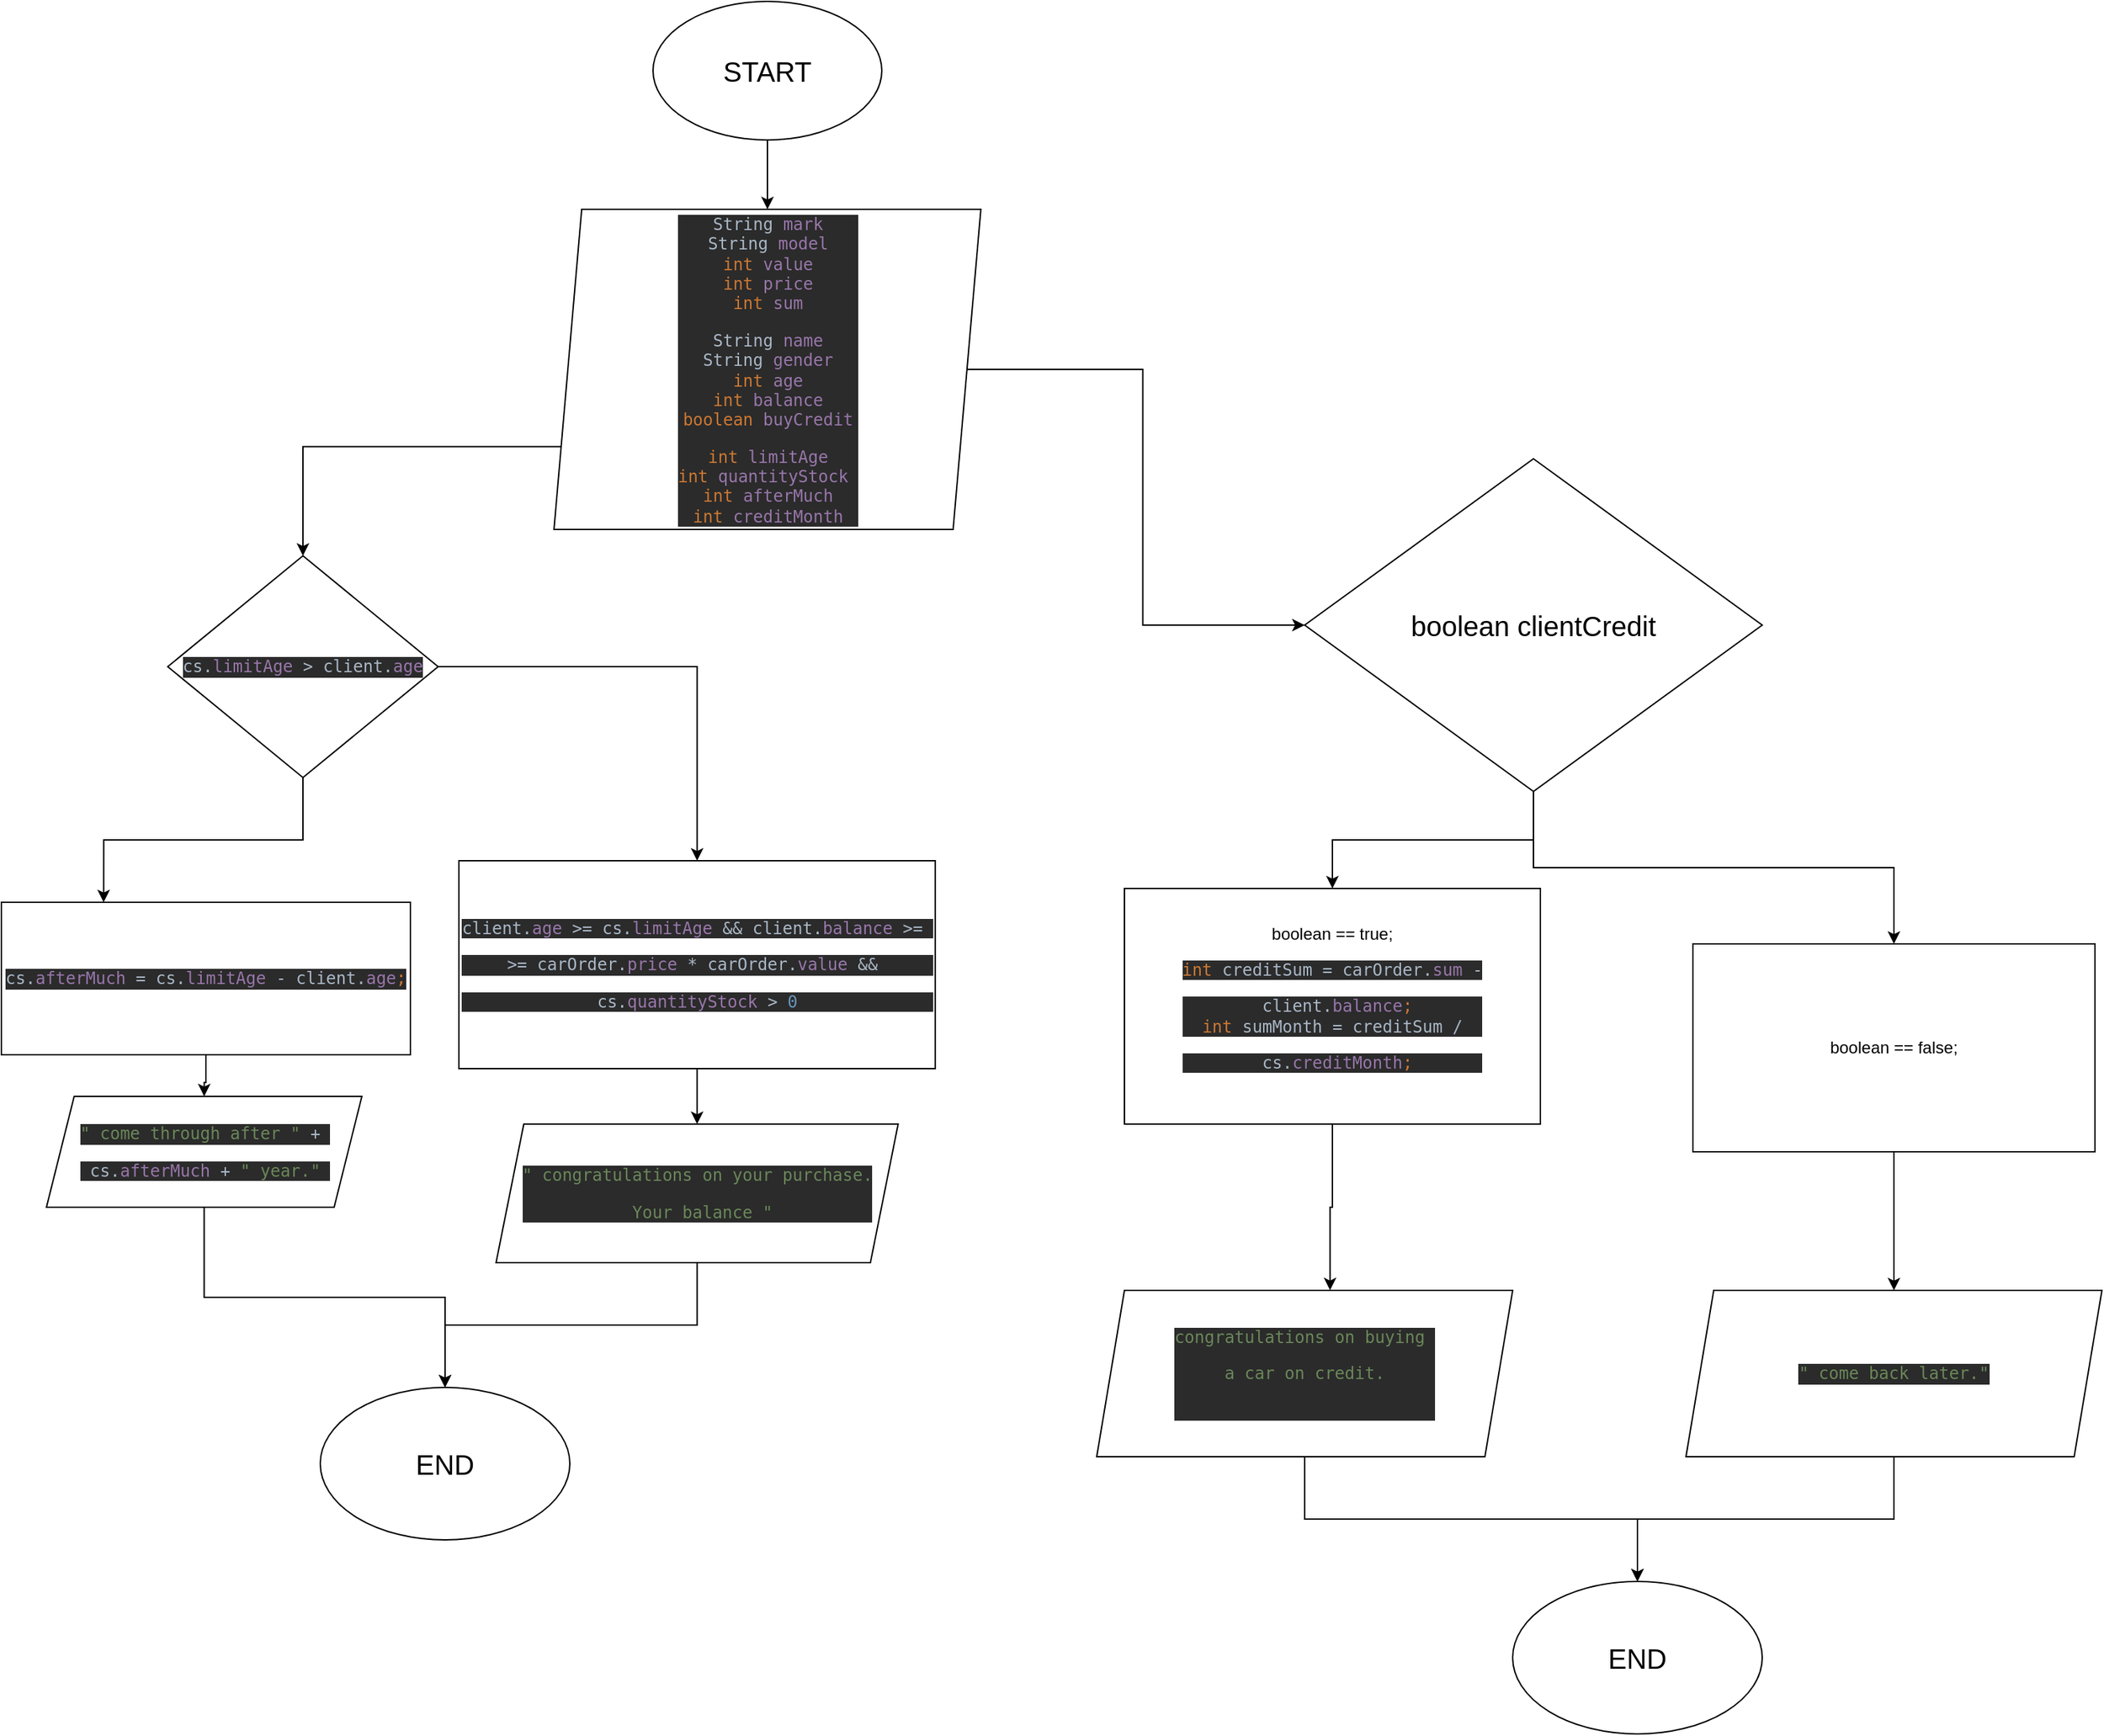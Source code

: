 <mxfile version="20.0.4" type="github">
  <diagram id="ulzMr2vNTdn3lmzr3g9W" name="Page-1">
    <mxGraphModel dx="3560" dy="1753" grid="1" gridSize="10" guides="1" tooltips="1" connect="1" arrows="1" fold="1" page="1" pageScale="1" pageWidth="1169" pageHeight="1654" math="0" shadow="0">
      <root>
        <mxCell id="0" />
        <mxCell id="1" parent="0" />
        <mxCell id="WWwP8-xIb5K2eix_RV-0-9" value="" style="edgeStyle=orthogonalEdgeStyle;rounded=0;orthogonalLoop=1;jettySize=auto;html=1;" edge="1" parent="1" source="WWwP8-xIb5K2eix_RV-0-1" target="WWwP8-xIb5K2eix_RV-0-3">
          <mxGeometry relative="1" as="geometry" />
        </mxCell>
        <mxCell id="WWwP8-xIb5K2eix_RV-0-1" value="&lt;span style=&quot;font-size: 20px;&quot;&gt;START&lt;/span&gt;" style="ellipse;whiteSpace=wrap;html=1;" vertex="1" parent="1">
          <mxGeometry x="930" y="110" width="165" height="100" as="geometry" />
        </mxCell>
        <mxCell id="WWwP8-xIb5K2eix_RV-0-2" value="&lt;font style=&quot;font-size: 20px;&quot;&gt;END&lt;/font&gt;" style="ellipse;whiteSpace=wrap;html=1;" vertex="1" parent="1">
          <mxGeometry x="690" y="1110" width="180" height="110" as="geometry" />
        </mxCell>
        <mxCell id="WWwP8-xIb5K2eix_RV-0-16" style="edgeStyle=orthogonalEdgeStyle;rounded=0;orthogonalLoop=1;jettySize=auto;html=1;exitX=0;exitY=0.75;exitDx=0;exitDy=0;entryX=0.5;entryY=0;entryDx=0;entryDy=0;fontSize=6;" edge="1" parent="1" source="WWwP8-xIb5K2eix_RV-0-3" target="WWwP8-xIb5K2eix_RV-0-4">
          <mxGeometry relative="1" as="geometry" />
        </mxCell>
        <mxCell id="WWwP8-xIb5K2eix_RV-0-30" style="edgeStyle=orthogonalEdgeStyle;rounded=0;orthogonalLoop=1;jettySize=auto;html=1;fontSize=20;" edge="1" parent="1" source="WWwP8-xIb5K2eix_RV-0-3" target="WWwP8-xIb5K2eix_RV-0-11">
          <mxGeometry relative="1" as="geometry" />
        </mxCell>
        <mxCell id="WWwP8-xIb5K2eix_RV-0-3" value="&lt;pre style=&quot;background-color: rgb(43, 43, 43);&quot;&gt;&lt;pre style=&quot;color: rgb(169, 183, 198); font-family: &amp;quot;JetBrains Mono&amp;quot;, monospace;&quot;&gt;String &lt;span style=&quot;color:#9876aa;&quot;&gt;mark&lt;/span&gt;&lt;span style=&quot;color:#cc7832;&quot;&gt;&lt;br&gt;&lt;/span&gt;String &lt;span style=&quot;color:#9876aa;&quot;&gt;model&lt;/span&gt;&lt;span style=&quot;color:#cc7832;&quot;&gt;&lt;br&gt;&lt;/span&gt;&lt;span style=&quot;color:#cc7832;&quot;&gt;int &lt;/span&gt;&lt;span style=&quot;color:#9876aa;&quot;&gt;value&lt;/span&gt;&lt;span style=&quot;color:#cc7832;&quot;&gt;&lt;br&gt;&lt;/span&gt;&lt;span style=&quot;color:#cc7832;&quot;&gt;int &lt;/span&gt;&lt;span style=&quot;color:#9876aa;&quot;&gt;price&lt;/span&gt;&lt;span style=&quot;color:#cc7832;&quot;&gt;&lt;br&gt;&lt;/span&gt;&lt;span style=&quot;color:#cc7832;&quot;&gt;int &lt;/span&gt;&lt;span style=&quot;color:#9876aa;&quot;&gt;sum&lt;/span&gt;&lt;/pre&gt;&lt;pre style=&quot;color: rgb(169, 183, 198); font-family: &amp;quot;JetBrains Mono&amp;quot;, monospace;&quot;&gt;String &lt;span style=&quot;color:#9876aa;&quot;&gt;name&lt;/span&gt;&lt;span style=&quot;color:#cc7832;&quot;&gt;&lt;br&gt;&lt;/span&gt;String &lt;span style=&quot;color:#9876aa;&quot;&gt;gender&lt;/span&gt;&lt;span style=&quot;color:#cc7832;&quot;&gt;&lt;br&gt;&lt;/span&gt;&lt;span style=&quot;color:#cc7832;&quot;&gt;int &lt;/span&gt;&lt;span style=&quot;color:#9876aa;&quot;&gt;age&lt;/span&gt;&lt;span style=&quot;color:#cc7832;&quot;&gt;&lt;br&gt;&lt;/span&gt;&lt;span style=&quot;color:#cc7832;&quot;&gt;int &lt;/span&gt;&lt;span style=&quot;color:#9876aa;&quot;&gt;balance&lt;/span&gt;&lt;span style=&quot;color:#cc7832;&quot;&gt;&lt;br&gt;&lt;/span&gt;&lt;span style=&quot;color:#cc7832;&quot;&gt;boolean &lt;/span&gt;&lt;span style=&quot;color:#9876aa;&quot;&gt;buyCredit&lt;/span&gt;&lt;/pre&gt;&lt;pre style=&quot;&quot;&gt;&lt;span style=&quot;color: rgb(204, 120, 50); font-family: &amp;quot;JetBrains Mono&amp;quot;, monospace;&quot;&gt;int &lt;/span&gt;&lt;span style=&quot;color: rgb(152, 118, 170); font-family: &amp;quot;JetBrains Mono&amp;quot;, monospace;&quot;&gt;limitAge&lt;/span&gt;&lt;span style=&quot;color: rgb(204, 120, 50); font-family: &amp;quot;JetBrains Mono&amp;quot;, monospace;&quot;&gt;&lt;br&gt;&lt;/span&gt;&lt;span style=&quot;color: rgb(204, 120, 50); font-family: &amp;quot;JetBrains Mono&amp;quot;, monospace;&quot;&gt;int &lt;/span&gt;&lt;span style=&quot;color: rgb(152, 118, 170); font-family: &amp;quot;JetBrains Mono&amp;quot;, monospace;&quot;&gt;quantityStock &lt;/span&gt;&lt;span style=&quot;color: rgb(204, 120, 50); font-family: &amp;quot;JetBrains Mono&amp;quot;, monospace;&quot;&gt;&lt;br&gt;&lt;/span&gt;&lt;span style=&quot;color: rgb(204, 120, 50); font-family: &amp;quot;JetBrains Mono&amp;quot;, monospace;&quot;&gt;int &lt;/span&gt;&lt;span style=&quot;color: rgb(152, 118, 170); font-family: &amp;quot;JetBrains Mono&amp;quot;, monospace;&quot;&gt;afterMuch&lt;/span&gt;&lt;span style=&quot;color: rgb(204, 120, 50); font-family: &amp;quot;JetBrains Mono&amp;quot;, monospace;&quot;&gt;&lt;br&gt;&lt;/span&gt;&lt;span style=&quot;color: rgb(204, 120, 50); font-family: &amp;quot;JetBrains Mono&amp;quot;, monospace;&quot;&gt;int &lt;/span&gt;&lt;span style=&quot;color: rgb(152, 118, 170); font-family: &amp;quot;JetBrains Mono&amp;quot;, monospace;&quot;&gt;creditMonth&lt;/span&gt;&lt;/pre&gt;&lt;/pre&gt;" style="shape=parallelogram;perimeter=parallelogramPerimeter;whiteSpace=wrap;html=1;fixedSize=1;gradientColor=none;fillColor=default;" vertex="1" parent="1">
          <mxGeometry x="858.56" y="260" width="307.87" height="231" as="geometry" />
        </mxCell>
        <mxCell id="WWwP8-xIb5K2eix_RV-0-18" style="edgeStyle=orthogonalEdgeStyle;rounded=0;orthogonalLoop=1;jettySize=auto;html=1;entryX=0.25;entryY=0;entryDx=0;entryDy=0;fontSize=6;" edge="1" parent="1" source="WWwP8-xIb5K2eix_RV-0-4" target="WWwP8-xIb5K2eix_RV-0-7">
          <mxGeometry relative="1" as="geometry" />
        </mxCell>
        <mxCell id="WWwP8-xIb5K2eix_RV-0-24" style="edgeStyle=orthogonalEdgeStyle;rounded=0;orthogonalLoop=1;jettySize=auto;html=1;fontSize=20;" edge="1" parent="1" source="WWwP8-xIb5K2eix_RV-0-4" target="WWwP8-xIb5K2eix_RV-0-12">
          <mxGeometry relative="1" as="geometry" />
        </mxCell>
        <mxCell id="WWwP8-xIb5K2eix_RV-0-4" value="&lt;pre style=&quot;background-color:#2b2b2b;color:#a9b7c6;font-family:&#39;JetBrains Mono&#39;,monospace;font-size:9,8pt;&quot;&gt;cs.&lt;span style=&quot;color:#9876aa;&quot;&gt;limitAge &lt;/span&gt;&amp;gt; client.&lt;span style=&quot;color:#9876aa;&quot;&gt;age&lt;/span&gt;&lt;/pre&gt;" style="rhombus;whiteSpace=wrap;html=1;" vertex="1" parent="1">
          <mxGeometry x="580" y="510" width="195" height="160" as="geometry" />
        </mxCell>
        <mxCell id="WWwP8-xIb5K2eix_RV-0-21" style="edgeStyle=orthogonalEdgeStyle;rounded=0;orthogonalLoop=1;jettySize=auto;html=1;entryX=0.5;entryY=0;entryDx=0;entryDy=0;fontSize=20;" edge="1" parent="1" source="WWwP8-xIb5K2eix_RV-0-7" target="WWwP8-xIb5K2eix_RV-0-20">
          <mxGeometry relative="1" as="geometry" />
        </mxCell>
        <mxCell id="WWwP8-xIb5K2eix_RV-0-7" value="&lt;pre style=&quot;background-color:#2b2b2b;color:#a9b7c6;font-family:&#39;JetBrains Mono&#39;,monospace;font-size:9,8pt;&quot;&gt;cs.&lt;span style=&quot;color:#9876aa;&quot;&gt;afterMuch &lt;/span&gt;= cs.&lt;span style=&quot;color:#9876aa;&quot;&gt;limitAge &lt;/span&gt;- client.&lt;span style=&quot;color:#9876aa;&quot;&gt;age&lt;/span&gt;&lt;span style=&quot;color:#cc7832;&quot;&gt;;&lt;/span&gt;&lt;/pre&gt;" style="rounded=0;whiteSpace=wrap;html=1;" vertex="1" parent="1">
          <mxGeometry x="460" y="760" width="295" height="110" as="geometry" />
        </mxCell>
        <mxCell id="WWwP8-xIb5K2eix_RV-0-33" style="edgeStyle=orthogonalEdgeStyle;rounded=0;orthogonalLoop=1;jettySize=auto;html=1;fontSize=20;" edge="1" parent="1" source="WWwP8-xIb5K2eix_RV-0-11" target="WWwP8-xIb5K2eix_RV-0-32">
          <mxGeometry relative="1" as="geometry" />
        </mxCell>
        <mxCell id="WWwP8-xIb5K2eix_RV-0-34" style="edgeStyle=orthogonalEdgeStyle;rounded=0;orthogonalLoop=1;jettySize=auto;html=1;fontSize=20;" edge="1" parent="1" source="WWwP8-xIb5K2eix_RV-0-11" target="WWwP8-xIb5K2eix_RV-0-31">
          <mxGeometry relative="1" as="geometry" />
        </mxCell>
        <mxCell id="WWwP8-xIb5K2eix_RV-0-11" value="&lt;font style=&quot;font-size: 20px;&quot;&gt;boolean clientCredit&lt;/font&gt;" style="rhombus;whiteSpace=wrap;html=1;" vertex="1" parent="1">
          <mxGeometry x="1400" y="440" width="330" height="240" as="geometry" />
        </mxCell>
        <mxCell id="WWwP8-xIb5K2eix_RV-0-26" value="" style="edgeStyle=orthogonalEdgeStyle;rounded=0;orthogonalLoop=1;jettySize=auto;html=1;fontSize=20;" edge="1" parent="1" source="WWwP8-xIb5K2eix_RV-0-12" target="WWwP8-xIb5K2eix_RV-0-25">
          <mxGeometry relative="1" as="geometry" />
        </mxCell>
        <mxCell id="WWwP8-xIb5K2eix_RV-0-12" value="&lt;pre style=&quot;background-color:#2b2b2b;color:#a9b7c6;font-family:&#39;JetBrains Mono&#39;,monospace;font-size:9,8pt;&quot;&gt;client.&lt;span style=&quot;color:#9876aa;&quot;&gt;age &lt;/span&gt;&amp;gt;= cs.&lt;span style=&quot;color:#9876aa;&quot;&gt;limitAge &lt;/span&gt;&amp;amp;&amp;amp; client.&lt;span style=&quot;color:#9876aa;&quot;&gt;balance &lt;/span&gt;&amp;gt;= &lt;/pre&gt;&lt;pre style=&quot;background-color:#2b2b2b;color:#a9b7c6;font-family:&#39;JetBrains Mono&#39;,monospace;font-size:9,8pt;&quot;&gt;&amp;gt;= carOrder.&lt;span style=&quot;color:#9876aa;&quot;&gt;price &lt;/span&gt;* carOrder.&lt;span style=&quot;color:#9876aa;&quot;&gt;value &lt;/span&gt;&amp;amp;&amp;amp; &lt;/pre&gt;&lt;pre style=&quot;background-color:#2b2b2b;color:#a9b7c6;font-family:&#39;JetBrains Mono&#39;,monospace;font-size:9,8pt;&quot;&gt;cs.&lt;span style=&quot;color:#9876aa;&quot;&gt;quantityStock &lt;/span&gt;&amp;gt; &lt;span style=&quot;color:#6897bb;&quot;&gt;0&lt;/span&gt;&lt;/pre&gt;" style="rounded=0;whiteSpace=wrap;html=1;" vertex="1" parent="1">
          <mxGeometry x="790" y="730" width="343.57" height="150" as="geometry" />
        </mxCell>
        <mxCell id="WWwP8-xIb5K2eix_RV-0-23" value="" style="edgeStyle=orthogonalEdgeStyle;rounded=0;orthogonalLoop=1;jettySize=auto;html=1;fontSize=20;" edge="1" parent="1" source="WWwP8-xIb5K2eix_RV-0-20" target="WWwP8-xIb5K2eix_RV-0-2">
          <mxGeometry relative="1" as="geometry" />
        </mxCell>
        <mxCell id="WWwP8-xIb5K2eix_RV-0-20" value="&lt;pre style=&quot;background-color:#2b2b2b;color:#a9b7c6;font-family:&#39;JetBrains Mono&#39;,monospace;font-size:9,8pt;&quot;&gt;&lt;span style=&quot;white-space: normal;&quot;&gt; &lt;/span&gt;&lt;span style=&quot;white-space: normal; color: rgb(106, 135, 89);&quot;&gt;&quot; come through after &quot; &lt;/span&gt;&lt;span style=&quot;white-space: normal;&quot;&gt;+&amp;nbsp;&lt;/span&gt;&lt;br&gt;&lt;/pre&gt;&lt;pre style=&quot;background-color:#2b2b2b;color:#a9b7c6;font-family:&#39;JetBrains Mono&#39;,monospace;font-size:9,8pt;&quot;&gt;cs.&lt;span style=&quot;color:#9876aa;&quot;&gt;afterMuch &lt;/span&gt;+ &lt;span style=&quot;color:#6a8759;&quot;&gt;&quot; year.&quot;&lt;/span&gt;&lt;/pre&gt;" style="shape=parallelogram;perimeter=parallelogramPerimeter;whiteSpace=wrap;html=1;fixedSize=1;gradientColor=none;fillColor=default;" vertex="1" parent="1">
          <mxGeometry x="492.5" y="900" width="227.5" height="80" as="geometry" />
        </mxCell>
        <mxCell id="WWwP8-xIb5K2eix_RV-0-29" style="edgeStyle=orthogonalEdgeStyle;rounded=0;orthogonalLoop=1;jettySize=auto;html=1;fontSize=20;" edge="1" parent="1" source="WWwP8-xIb5K2eix_RV-0-25" target="WWwP8-xIb5K2eix_RV-0-2">
          <mxGeometry relative="1" as="geometry" />
        </mxCell>
        <mxCell id="WWwP8-xIb5K2eix_RV-0-25" value="&lt;pre style=&quot;background-color:#2b2b2b;color:#a9b7c6;font-family:&#39;JetBrains Mono&#39;,monospace;font-size:9,8pt;&quot;&gt;&lt;pre style=&quot;font-family: &amp;quot;JetBrains Mono&amp;quot;, monospace;&quot;&gt;&lt;span style=&quot;color:#6a8759;&quot;&gt;&quot; congratulations on your purchase.&lt;/span&gt;&lt;/pre&gt;&lt;pre style=&quot;font-family: &amp;quot;JetBrains Mono&amp;quot;, monospace;&quot;&gt;&lt;span style=&quot;color:#6a8759;&quot;&gt; Your balance &quot;&lt;/span&gt;&lt;/pre&gt;&lt;/pre&gt;" style="shape=parallelogram;perimeter=parallelogramPerimeter;whiteSpace=wrap;html=1;fixedSize=1;gradientColor=none;fillColor=default;" vertex="1" parent="1">
          <mxGeometry x="816.78" y="920" width="290" height="100" as="geometry" />
        </mxCell>
        <mxCell id="WWwP8-xIb5K2eix_RV-0-42" style="edgeStyle=orthogonalEdgeStyle;rounded=0;orthogonalLoop=1;jettySize=auto;html=1;entryX=0.5;entryY=0;entryDx=0;entryDy=0;fontSize=20;" edge="1" parent="1" source="WWwP8-xIb5K2eix_RV-0-31" target="WWwP8-xIb5K2eix_RV-0-39">
          <mxGeometry relative="1" as="geometry" />
        </mxCell>
        <mxCell id="WWwP8-xIb5K2eix_RV-0-31" value="boolean == false;" style="rounded=0;whiteSpace=wrap;html=1;" vertex="1" parent="1">
          <mxGeometry x="1680" y="790" width="290" height="150" as="geometry" />
        </mxCell>
        <mxCell id="WWwP8-xIb5K2eix_RV-0-36" style="edgeStyle=orthogonalEdgeStyle;rounded=0;orthogonalLoop=1;jettySize=auto;html=1;entryX=0.561;entryY=-0.001;entryDx=0;entryDy=0;entryPerimeter=0;fontSize=20;" edge="1" parent="1" source="WWwP8-xIb5K2eix_RV-0-32" target="WWwP8-xIb5K2eix_RV-0-35">
          <mxGeometry relative="1" as="geometry" />
        </mxCell>
        <mxCell id="WWwP8-xIb5K2eix_RV-0-32" value="boolean == true;&lt;br&gt;&lt;pre style=&quot;background-color:#2b2b2b;color:#a9b7c6;font-family:&#39;JetBrains Mono&#39;,monospace;font-size:9,8pt;&quot;&gt;&lt;span style=&quot;color:#cc7832;&quot;&gt;int &lt;/span&gt;creditSum = carOrder.&lt;span style=&quot;color:#9876aa;&quot;&gt;sum &lt;/span&gt;-&lt;/pre&gt;&lt;pre style=&quot;background-color:#2b2b2b;color:#a9b7c6;font-family:&#39;JetBrains Mono&#39;,monospace;font-size:9,8pt;&quot;&gt; client.&lt;span style=&quot;color:#9876aa;&quot;&gt;balance&lt;/span&gt;&lt;span style=&quot;color:#cc7832;&quot;&gt;;&lt;br&gt;&lt;/span&gt;&lt;span style=&quot;color:#cc7832;&quot;&gt;int &lt;/span&gt;sumMonth = creditSum /&lt;/pre&gt;&lt;pre style=&quot;background-color:#2b2b2b;color:#a9b7c6;font-family:&#39;JetBrains Mono&#39;,monospace;font-size:9,8pt;&quot;&gt; cs.&lt;span style=&quot;color:#9876aa;&quot;&gt;creditMonth&lt;/span&gt;&lt;span style=&quot;color:#cc7832;&quot;&gt;;&lt;/span&gt;&lt;/pre&gt;" style="rounded=0;whiteSpace=wrap;html=1;" vertex="1" parent="1">
          <mxGeometry x="1270" y="750" width="300" height="170" as="geometry" />
        </mxCell>
        <mxCell id="WWwP8-xIb5K2eix_RV-0-38" style="edgeStyle=orthogonalEdgeStyle;rounded=0;orthogonalLoop=1;jettySize=auto;html=1;fontSize=20;" edge="1" parent="1" source="WWwP8-xIb5K2eix_RV-0-35" target="WWwP8-xIb5K2eix_RV-0-37">
          <mxGeometry relative="1" as="geometry" />
        </mxCell>
        <mxCell id="WWwP8-xIb5K2eix_RV-0-35" value="&lt;pre style=&quot;background-color:#2b2b2b;color:#a9b7c6;font-family:&#39;JetBrains Mono&#39;,monospace;font-size:9,8pt;&quot;&gt;&lt;pre style=&quot;font-family: &amp;quot;JetBrains Mono&amp;quot;, monospace;&quot;&gt;&lt;span style=&quot;color:#6a8759;&quot;&gt;congratulations on buying &lt;/span&gt;&lt;/pre&gt;&lt;pre style=&quot;font-family: &amp;quot;JetBrains Mono&amp;quot;, monospace;&quot;&gt;&lt;span style=&quot;color:#6a8759;&quot;&gt;a car on credit.&lt;/span&gt;&lt;/pre&gt;&lt;pre style=&quot;font-family: &amp;quot;JetBrains Mono&amp;quot;, monospace;&quot;&gt;&lt;br&gt;&lt;/pre&gt;&lt;/pre&gt;" style="shape=parallelogram;perimeter=parallelogramPerimeter;whiteSpace=wrap;html=1;fixedSize=1;gradientColor=none;fillColor=default;" vertex="1" parent="1">
          <mxGeometry x="1250" y="1040" width="300" height="120" as="geometry" />
        </mxCell>
        <mxCell id="WWwP8-xIb5K2eix_RV-0-37" value="&lt;font style=&quot;font-size: 20px;&quot;&gt;END&lt;/font&gt;" style="ellipse;whiteSpace=wrap;html=1;" vertex="1" parent="1">
          <mxGeometry x="1550" y="1250" width="180" height="110" as="geometry" />
        </mxCell>
        <mxCell id="WWwP8-xIb5K2eix_RV-0-41" style="edgeStyle=orthogonalEdgeStyle;rounded=0;orthogonalLoop=1;jettySize=auto;html=1;entryX=0.5;entryY=0;entryDx=0;entryDy=0;fontSize=20;" edge="1" parent="1" source="WWwP8-xIb5K2eix_RV-0-39" target="WWwP8-xIb5K2eix_RV-0-37">
          <mxGeometry relative="1" as="geometry" />
        </mxCell>
        <mxCell id="WWwP8-xIb5K2eix_RV-0-39" value="&lt;pre style=&quot;background-color:#2b2b2b;color:#a9b7c6;font-family:&#39;JetBrains Mono&#39;,monospace;font-size:9,8pt;&quot;&gt;&lt;span style=&quot;color:#6a8759;&quot;&gt;&quot; come back later.&quot;&lt;/span&gt;&lt;/pre&gt;" style="shape=parallelogram;perimeter=parallelogramPerimeter;whiteSpace=wrap;html=1;fixedSize=1;gradientColor=none;fillColor=default;" vertex="1" parent="1">
          <mxGeometry x="1675" y="1040" width="300" height="120" as="geometry" />
        </mxCell>
      </root>
    </mxGraphModel>
  </diagram>
</mxfile>

